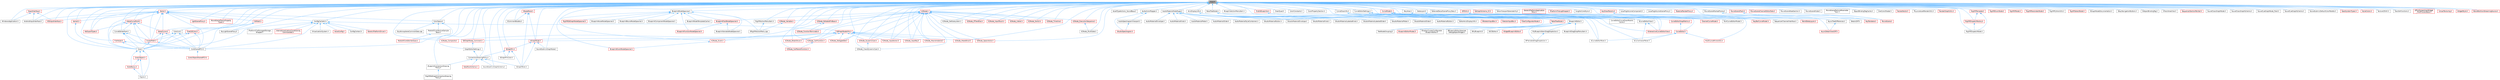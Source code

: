 digraph "Color.h"
{
 // INTERACTIVE_SVG=YES
 // LATEX_PDF_SIZE
  bgcolor="transparent";
  edge [fontname=Helvetica,fontsize=10,labelfontname=Helvetica,labelfontsize=10];
  node [fontname=Helvetica,fontsize=10,shape=box,height=0.2,width=0.4];
  Node1 [id="Node000001",label="Color.h",height=0.2,width=0.4,color="gray40", fillcolor="grey60", style="filled", fontcolor="black",tooltip=" "];
  Node1 -> Node2 [id="edge1_Node000001_Node000002",dir="back",color="steelblue1",style="solid",tooltip=" "];
  Node2 [id="Node000002",label="AndroidInputInterface.h",height=0.2,width=0.4,color="grey40", fillcolor="white", style="filled",URL="$da/d8e/AndroidInputInterface_8h.html",tooltip=" "];
  Node1 -> Node3 [id="edge2_Node000001_Node000003",dir="back",color="steelblue1",style="solid",tooltip=" "];
  Node3 [id="Node000003",label="AssetTypeActions_SoundBase.h",height=0.2,width=0.4,color="grey40", fillcolor="white", style="filled",URL="$db/d4e/AssetTypeActions__SoundBase_8h.html",tooltip=" "];
  Node1 -> Node4 [id="edge3_Node000001_Node000004",dir="back",color="steelblue1",style="solid",tooltip=" "];
  Node4 [id="Node000004",label="AudioColorMapper.h",height=0.2,width=0.4,color="grey40", fillcolor="white", style="filled",URL="$df/d1d/AudioColorMapper_8h.html",tooltip=" "];
  Node4 -> Node5 [id="edge4_Node000004_Node000005",dir="back",color="steelblue1",style="solid",tooltip=" "];
  Node5 [id="Node000005",label="AudioSpectrogramViewport.h",height=0.2,width=0.4,color="grey40", fillcolor="white", style="filled",URL="$d9/d19/AudioSpectrogramViewport_8h.html",tooltip=" "];
  Node5 -> Node6 [id="edge5_Node000005_Node000006",dir="back",color="steelblue1",style="solid",tooltip=" "];
  Node6 [id="Node000006",label="SAudioSpectrogram.h",height=0.2,width=0.4,color="red", fillcolor="#FFF0F0", style="filled",URL="$dc/de0/SAudioSpectrogram_8h.html",tooltip=" "];
  Node4 -> Node6 [id="edge6_Node000004_Node000006",dir="back",color="steelblue1",style="solid",tooltip=" "];
  Node1 -> Node8 [id="edge7_Node000001_Node000008",dir="back",color="steelblue1",style="solid",tooltip=" "];
  Node8 [id="Node000008",label="AudioMaterialSlateTypes.h",height=0.2,width=0.4,color="grey40", fillcolor="white", style="filled",URL="$d3/d2d/AudioMaterialSlateTypes_8h.html",tooltip=" "];
  Node8 -> Node9 [id="edge8_Node000008_Node000009",dir="back",color="steelblue1",style="solid",tooltip=" "];
  Node9 [id="Node000009",label="AudioMaterialButton.h",height=0.2,width=0.4,color="grey40", fillcolor="white", style="filled",URL="$de/dca/AudioMaterialButton_8h.html",tooltip=" "];
  Node8 -> Node10 [id="edge9_Node000008_Node000010",dir="back",color="steelblue1",style="solid",tooltip=" "];
  Node10 [id="Node000010",label="AudioMaterialEnvelope.h",height=0.2,width=0.4,color="grey40", fillcolor="white", style="filled",URL="$d8/d42/AudioMaterialEnvelope_8h.html",tooltip=" "];
  Node8 -> Node11 [id="edge10_Node000008_Node000011",dir="back",color="steelblue1",style="solid",tooltip=" "];
  Node11 [id="Node000011",label="AudioMaterialKnob.h",height=0.2,width=0.4,color="grey40", fillcolor="white", style="filled",URL="$d1/d59/AudioMaterialKnob_8h.html",tooltip=" "];
  Node8 -> Node12 [id="edge11_Node000008_Node000012",dir="back",color="steelblue1",style="solid",tooltip=" "];
  Node12 [id="Node000012",label="AudioMaterialMeter.h",height=0.2,width=0.4,color="grey40", fillcolor="white", style="filled",URL="$d7/dc3/AudioMaterialMeter_8h.html",tooltip=" "];
  Node8 -> Node13 [id="edge12_Node000008_Node000013",dir="back",color="steelblue1",style="solid",tooltip=" "];
  Node13 [id="Node000013",label="AudioMaterialSlider.h",height=0.2,width=0.4,color="grey40", fillcolor="white", style="filled",URL="$de/db4/AudioMaterialSlider_8h.html",tooltip=" "];
  Node8 -> Node14 [id="edge13_Node000008_Node000014",dir="back",color="steelblue1",style="solid",tooltip=" "];
  Node14 [id="Node000014",label="AudioMaterialStyleContainers.h",height=0.2,width=0.4,color="grey40", fillcolor="white", style="filled",URL="$d2/d4e/AudioMaterialStyleContainers_8h.html",tooltip=" "];
  Node8 -> Node15 [id="edge14_Node000008_Node000015",dir="back",color="steelblue1",style="solid",tooltip=" "];
  Node15 [id="Node000015",label="SAudioMaterialButton.h",height=0.2,width=0.4,color="grey40", fillcolor="white", style="filled",URL="$d5/df6/SAudioMaterialButton_8h.html",tooltip=" "];
  Node8 -> Node16 [id="edge15_Node000008_Node000016",dir="back",color="steelblue1",style="solid",tooltip=" "];
  Node16 [id="Node000016",label="SAudioMaterialEnvelope.h",height=0.2,width=0.4,color="grey40", fillcolor="white", style="filled",URL="$d5/d2b/SAudioMaterialEnvelope_8h.html",tooltip=" "];
  Node8 -> Node17 [id="edge16_Node000008_Node000017",dir="back",color="steelblue1",style="solid",tooltip=" "];
  Node17 [id="Node000017",label="SAudioMaterialKnob.h",height=0.2,width=0.4,color="grey40", fillcolor="white", style="filled",URL="$d5/d68/SAudioMaterialKnob_8h.html",tooltip=" "];
  Node8 -> Node18 [id="edge17_Node000008_Node000018",dir="back",color="steelblue1",style="solid",tooltip=" "];
  Node18 [id="Node000018",label="SAudioMaterialLabeledKnob.h",height=0.2,width=0.4,color="grey40", fillcolor="white", style="filled",URL="$de/d2d/SAudioMaterialLabeledKnob_8h.html",tooltip=" "];
  Node8 -> Node19 [id="edge18_Node000008_Node000019",dir="back",color="steelblue1",style="solid",tooltip=" "];
  Node19 [id="Node000019",label="SAudioMaterialLabeledSlider.h",height=0.2,width=0.4,color="grey40", fillcolor="white", style="filled",URL="$d7/df2/SAudioMaterialLabeledSlider_8h.html",tooltip=" "];
  Node8 -> Node20 [id="edge19_Node000008_Node000020",dir="back",color="steelblue1",style="solid",tooltip=" "];
  Node20 [id="Node000020",label="SAudioMaterialMeter.h",height=0.2,width=0.4,color="grey40", fillcolor="white", style="filled",URL="$d9/da6/SAudioMaterialMeter_8h.html",tooltip=" "];
  Node8 -> Node21 [id="edge20_Node000008_Node000021",dir="back",color="steelblue1",style="solid",tooltip=" "];
  Node21 [id="Node000021",label="SAudioMaterialSlider.h",height=0.2,width=0.4,color="grey40", fillcolor="white", style="filled",URL="$d1/d37/SAudioMaterialSlider_8h.html",tooltip=" "];
  Node1 -> Node22 [id="edge21_Node000001_Node000022",dir="back",color="steelblue1",style="solid",tooltip=" "];
  Node22 [id="Node000022",label="AxisDisplayInfo.h",height=0.2,width=0.4,color="grey40", fillcolor="white", style="filled",URL="$d4/d98/AxisDisplayInfo_8h.html",tooltip=" "];
  Node22 -> Node23 [id="edge22_Node000022_Node000023",dir="back",color="steelblue1",style="solid",tooltip=" "];
  Node23 [id="Node000023",label="EditorAxisDisplayInfo.h",height=0.2,width=0.4,color="grey40", fillcolor="white", style="filled",URL="$de/d16/EditorAxisDisplayInfo_8h.html",tooltip=" "];
  Node22 -> Node24 [id="edge23_Node000022_Node000024",dir="back",color="steelblue1",style="solid",tooltip=" "];
  Node24 [id="Node000024",label="SRotatorInputBox.h",height=0.2,width=0.4,color="red", fillcolor="#FFF0F0", style="filled",URL="$de/dd2/SRotatorInputBox_8h.html",tooltip=" "];
  Node22 -> Node28 [id="edge24_Node000022_Node000028",dir="back",color="steelblue1",style="solid",tooltip=" "];
  Node28 [id="Node000028",label="SVectorInputBox.h",height=0.2,width=0.4,color="red", fillcolor="#FFF0F0", style="filled",URL="$df/d44/SVectorInputBox_8h.html",tooltip=" "];
  Node1 -> Node29 [id="edge25_Node000001_Node000029",dir="back",color="steelblue1",style="solid",tooltip=" "];
  Node29 [id="Node000029",label="BaseTreeNode.h",height=0.2,width=0.4,color="grey40", fillcolor="white", style="filled",URL="$da/dbe/BaseTreeNode_8h.html",tooltip=" "];
  Node29 -> Node30 [id="edge26_Node000029_Node000030",dir="back",color="steelblue1",style="solid",tooltip=" "];
  Node30 [id="Node000030",label="FilterConfiguratorNode.h",height=0.2,width=0.4,color="red", fillcolor="#FFF0F0", style="filled",URL="$d0/d36/FilterConfiguratorNode_8h.html",tooltip=" "];
  Node29 -> Node35 [id="edge27_Node000029_Node000035",dir="back",color="steelblue1",style="solid",tooltip=" "];
  Node35 [id="Node000035",label="TableTreeNode.h",height=0.2,width=0.4,color="red", fillcolor="#FFF0F0", style="filled",URL="$d1/d71/TableTreeNode_8h.html",tooltip=" "];
  Node35 -> Node41 [id="edge28_Node000035_Node000041",dir="back",color="steelblue1",style="solid",tooltip=" "];
  Node41 [id="Node000041",label="TreeNodeGrouping.h",height=0.2,width=0.4,color="grey40", fillcolor="white", style="filled",URL="$db/d25/TreeNodeGrouping_8h.html",tooltip=" "];
  Node29 -> Node41 [id="edge29_Node000029_Node000041",dir="back",color="steelblue1",style="solid",tooltip=" "];
  Node1 -> Node42 [id="edge30_Node000001_Node000042",dir="back",color="steelblue1",style="solid",tooltip=" "];
  Node42 [id="Node000042",label="BlueprintActionMenuItem.h",height=0.2,width=0.4,color="grey40", fillcolor="white", style="filled",URL="$d8/dca/BlueprintActionMenuItem_8h.html",tooltip=" "];
  Node1 -> Node43 [id="edge31_Node000001_Node000043",dir="back",color="steelblue1",style="solid",tooltip=" "];
  Node43 [id="Node000043",label="BlueprintConnectionDrawing\lPolicy.h",height=0.2,width=0.4,color="grey40", fillcolor="white", style="filled",URL="$d2/dfc/BlueprintConnectionDrawingPolicy_8h.html",tooltip=" "];
  Node43 -> Node44 [id="edge32_Node000043_Node000044",dir="back",color="steelblue1",style="solid",tooltip=" "];
  Node44 [id="Node000044",label="RigVMEdGraphConnectionDrawing\lPolicy.h",height=0.2,width=0.4,color="grey40", fillcolor="white", style="filled",URL="$d7/df8/RigVMEdGraphConnectionDrawingPolicy_8h.html",tooltip=" "];
  Node1 -> Node45 [id="edge33_Node000001_Node000045",dir="back",color="steelblue1",style="solid",tooltip=" "];
  Node45 [id="Node000045",label="BlueprintEditor.h",height=0.2,width=0.4,color="grey40", fillcolor="white", style="filled",URL="$df/d7d/BlueprintEditor_8h.html",tooltip=" "];
  Node45 -> Node46 [id="edge34_Node000045_Node000046",dir="back",color="steelblue1",style="solid",tooltip=" "];
  Node46 [id="Node000046",label="BPVariableDragDropAction.h",height=0.2,width=0.4,color="grey40", fillcolor="white", style="filled",URL="$dd/d23/BPVariableDragDropAction_8h.html",tooltip=" "];
  Node45 -> Node47 [id="edge35_Node000045_Node000047",dir="back",color="steelblue1",style="solid",tooltip=" "];
  Node47 [id="Node000047",label="BlueprintDragDropMenuItem.h",height=0.2,width=0.4,color="grey40", fillcolor="white", style="filled",URL="$dc/deb/BlueprintDragDropMenuItem_8h.html",tooltip=" "];
  Node45 -> Node48 [id="edge36_Node000045_Node000048",dir="back",color="steelblue1",style="solid",tooltip=" "];
  Node48 [id="Node000048",label="BlueprintEditorModes.h",height=0.2,width=0.4,color="red", fillcolor="#FFF0F0", style="filled",URL="$d9/d70/BlueprintEditorModes_8h.html",tooltip=" "];
  Node45 -> Node50 [id="edge37_Node000045_Node000050",dir="back",color="steelblue1",style="solid",tooltip=" "];
  Node50 [id="Node000050",label="IDisplayClusterConfigurator\lBlueprintEditor.h",height=0.2,width=0.4,color="grey40", fillcolor="white", style="filled",URL="$dd/d4b/IDisplayClusterConfiguratorBlueprintEditor_8h.html",tooltip=" "];
  Node45 -> Node51 [id="edge38_Node000045_Node000051",dir="back",color="steelblue1",style="solid",tooltip=" "];
  Node51 [id="Node000051",label="MyBlueprintItemDragDropAction.h",height=0.2,width=0.4,color="grey40", fillcolor="white", style="filled",URL="$da/d11/MyBlueprintItemDragDropAction_8h.html",tooltip=" "];
  Node51 -> Node46 [id="edge39_Node000051_Node000046",dir="back",color="steelblue1",style="solid",tooltip=" "];
  Node45 -> Node52 [id="edge40_Node000045_Node000052",dir="back",color="steelblue1",style="solid",tooltip=" "];
  Node52 [id="Node000052",label="SBlueprintEditorSelected\lDebugObjectWidget.h",height=0.2,width=0.4,color="grey40", fillcolor="white", style="filled",URL="$de/d6c/SBlueprintEditorSelectedDebugObjectWidget_8h.html",tooltip=" "];
  Node45 -> Node53 [id="edge41_Node000045_Node000053",dir="back",color="steelblue1",style="solid",tooltip=" "];
  Node53 [id="Node000053",label="SMyBlueprint.h",height=0.2,width=0.4,color="grey40", fillcolor="white", style="filled",URL="$d3/d34/SMyBlueprint_8h.html",tooltip=" "];
  Node45 -> Node54 [id="edge42_Node000045_Node000054",dir="back",color="steelblue1",style="solid",tooltip=" "];
  Node54 [id="Node000054",label="SSCSEditor.h",height=0.2,width=0.4,color="grey40", fillcolor="white", style="filled",URL="$d0/d2e/SSCSEditor_8h.html",tooltip=" "];
  Node45 -> Node55 [id="edge43_Node000045_Node000055",dir="back",color="steelblue1",style="solid",tooltip=" "];
  Node55 [id="Node000055",label="WidgetBlueprintEditor.h",height=0.2,width=0.4,color="red", fillcolor="#FFF0F0", style="filled",URL="$d6/d04/WidgetBlueprintEditor_8h.html",tooltip=" "];
  Node1 -> Node58 [id="edge44_Node000001_Node000058",dir="back",color="steelblue1",style="solid",tooltip=" "];
  Node58 [id="Node000058",label="BlueprintNodeSpawner.h",height=0.2,width=0.4,color="grey40", fillcolor="white", style="filled",URL="$d1/de9/BlueprintNodeSpawner_8h.html",tooltip=" "];
  Node58 -> Node59 [id="edge45_Node000058_Node000059",dir="back",color="steelblue1",style="solid",tooltip=" "];
  Node59 [id="Node000059",label="BlueprintAssetNodeSpawner.h",height=0.2,width=0.4,color="grey40", fillcolor="white", style="filled",URL="$d2/d56/BlueprintAssetNodeSpawner_8h.html",tooltip=" "];
  Node58 -> Node60 [id="edge46_Node000058_Node000060",dir="back",color="steelblue1",style="solid",tooltip=" "];
  Node60 [id="Node000060",label="BlueprintBoundNodeSpawner.h",height=0.2,width=0.4,color="grey40", fillcolor="white", style="filled",URL="$d4/da4/BlueprintBoundNodeSpawner_8h.html",tooltip=" "];
  Node58 -> Node61 [id="edge47_Node000058_Node000061",dir="back",color="steelblue1",style="solid",tooltip=" "];
  Node61 [id="Node000061",label="BlueprintComponentNodeSpawner.h",height=0.2,width=0.4,color="grey40", fillcolor="white", style="filled",URL="$d2/d98/BlueprintComponentNodeSpawner_8h.html",tooltip=" "];
  Node58 -> Node62 [id="edge48_Node000058_Node000062",dir="back",color="steelblue1",style="solid",tooltip=" "];
  Node62 [id="Node000062",label="BlueprintEventNodeSpawner.h",height=0.2,width=0.4,color="red", fillcolor="#FFF0F0", style="filled",URL="$d4/dd3/BlueprintEventNodeSpawner_8h.html",tooltip=" "];
  Node58 -> Node65 [id="edge49_Node000058_Node000065",dir="back",color="steelblue1",style="solid",tooltip=" "];
  Node65 [id="Node000065",label="BlueprintFieldNodeSpawner.h",height=0.2,width=0.4,color="red", fillcolor="#FFF0F0", style="filled",URL="$da/d70/BlueprintFieldNodeSpawner_8h.html",tooltip=" "];
  Node65 -> Node67 [id="edge50_Node000065_Node000067",dir="back",color="steelblue1",style="solid",tooltip=" "];
  Node67 [id="Node000067",label="BlueprintFunctionNodeSpawner.h",height=0.2,width=0.4,color="red", fillcolor="#FFF0F0", style="filled",URL="$d0/d59/BlueprintFunctionNodeSpawner_8h.html",tooltip=" "];
  Node65 -> Node69 [id="edge51_Node000065_Node000069",dir="back",color="steelblue1",style="solid",tooltip=" "];
  Node69 [id="Node000069",label="BlueprintVariableNodeSpawner.h",height=0.2,width=0.4,color="grey40", fillcolor="white", style="filled",URL="$db/dba/BlueprintVariableNodeSpawner_8h.html",tooltip=" "];
  Node58 -> Node67 [id="edge52_Node000058_Node000067",dir="back",color="steelblue1",style="solid",tooltip=" "];
  Node58 -> Node70 [id="edge53_Node000058_Node000070",dir="back",color="steelblue1",style="solid",tooltip=" "];
  Node70 [id="Node000070",label="BlueprintNodeTemplateCache.h",height=0.2,width=0.4,color="grey40", fillcolor="white", style="filled",URL="$d7/d87/BlueprintNodeTemplateCache_8h.html",tooltip=" "];
  Node58 -> Node69 [id="edge54_Node000058_Node000069",dir="back",color="steelblue1",style="solid",tooltip=" "];
  Node58 -> Node71 [id="edge55_Node000058_Node000071",dir="back",color="steelblue1",style="solid",tooltip=" "];
  Node71 [id="Node000071",label="RigVMEdGraphNodeSpawner.h",height=0.2,width=0.4,color="red", fillcolor="#FFF0F0", style="filled",URL="$d4/d8b/RigVMEdGraphNodeSpawner_8h.html",tooltip=" "];
  Node58 -> Node78 [id="edge56_Node000058_Node000078",dir="back",color="steelblue1",style="solid",tooltip=" "];
  Node78 [id="Node000078",label="SRigVMActionMenu.cpp",height=0.2,width=0.4,color="grey40", fillcolor="white", style="filled",URL="$dc/d4c/SRigVMActionMenu_8cpp.html",tooltip=" "];
  Node1 -> Node79 [id="edge57_Node000001_Node000079",dir="back",color="steelblue1",style="solid",tooltip=" "];
  Node79 [id="Node000079",label="ClearQuad.h",height=0.2,width=0.4,color="grey40", fillcolor="white", style="filled",URL="$dc/d90/ClearQuad_8h.html",tooltip=" "];
  Node1 -> Node80 [id="edge58_Node000001_Node000080",dir="back",color="steelblue1",style="solid",tooltip=" "];
  Node80 [id="Node000080",label="ColorConstants.h",height=0.2,width=0.4,color="grey40", fillcolor="white", style="filled",URL="$d7/d2d/ColorConstants_8h.html",tooltip=" "];
  Node1 -> Node81 [id="edge59_Node000001_Node000081",dir="back",color="steelblue1",style="solid",tooltip=" "];
  Node81 [id="Node000081",label="ColorList.h",height=0.2,width=0.4,color="grey40", fillcolor="white", style="filled",URL="$db/da1/ColorList_8h.html",tooltip=" "];
  Node81 -> Node82 [id="edge60_Node000081_Node000082",dir="back",color="steelblue1",style="solid",tooltip=" "];
  Node82 [id="Node000082",label="Core.h",height=0.2,width=0.4,color="grey40", fillcolor="white", style="filled",URL="$d6/dd7/Core_8h.html",tooltip=" "];
  Node82 -> Node83 [id="edge61_Node000082_Node000083",dir="back",color="steelblue1",style="solid",tooltip=" "];
  Node83 [id="Node000083",label="CoreUObject.h",height=0.2,width=0.4,color="red", fillcolor="#FFF0F0", style="filled",URL="$d0/ded/CoreUObject_8h.html",tooltip=" "];
  Node83 -> Node84 [id="edge62_Node000083_Node000084",dir="back",color="steelblue1",style="solid",tooltip=" "];
  Node84 [id="Node000084",label="Engine.h",height=0.2,width=0.4,color="grey40", fillcolor="white", style="filled",URL="$d1/d34/Public_2Engine_8h.html",tooltip=" "];
  Node83 -> Node86 [id="edge63_Node000083_Node000086",dir="back",color="steelblue1",style="solid",tooltip=" "];
  Node86 [id="Node000086",label="SlateBasics.h",height=0.2,width=0.4,color="red", fillcolor="#FFF0F0", style="filled",URL="$da/d2f/SlateBasics_8h.html",tooltip=" "];
  Node86 -> Node84 [id="edge64_Node000086_Node000084",dir="back",color="steelblue1",style="solid",tooltip=" "];
  Node82 -> Node84 [id="edge65_Node000082_Node000084",dir="back",color="steelblue1",style="solid",tooltip=" "];
  Node82 -> Node86 [id="edge66_Node000082_Node000086",dir="back",color="steelblue1",style="solid",tooltip=" "];
  Node81 -> Node89 [id="edge67_Node000081_Node000089",dir="back",color="steelblue1",style="solid",tooltip=" "];
  Node89 [id="Node000089",label="CoreSharedPCH.h",height=0.2,width=0.4,color="grey40", fillcolor="white", style="filled",URL="$d8/de5/CoreSharedPCH_8h.html",tooltip=" "];
  Node89 -> Node90 [id="edge68_Node000089_Node000090",dir="back",color="steelblue1",style="solid",tooltip=" "];
  Node90 [id="Node000090",label="CoreUObjectSharedPCH.h",height=0.2,width=0.4,color="red", fillcolor="#FFF0F0", style="filled",URL="$de/d2f/CoreUObjectSharedPCH_8h.html",tooltip=" "];
  Node81 -> Node94 [id="edge69_Node000081_Node000094",dir="back",color="steelblue1",style="solid",tooltip=" "];
  Node94 [id="Node000094",label="UnrealMath.h",height=0.2,width=0.4,color="red", fillcolor="#FFF0F0", style="filled",URL="$d8/db2/UnrealMath_8h.html",tooltip=" "];
  Node94 -> Node82 [id="edge70_Node000094_Node000082",dir="back",color="steelblue1",style="solid",tooltip=" "];
  Node94 -> Node89 [id="edge71_Node000094_Node000089",dir="back",color="steelblue1",style="solid",tooltip=" "];
  Node1 -> Node2018 [id="edge72_Node000001_Node002018",dir="back",color="steelblue1",style="solid",tooltip=" "];
  Node2018 [id="Node002018",label="ColorPropertySection.h",height=0.2,width=0.4,color="grey40", fillcolor="white", style="filled",URL="$d9/d2f/ColorPropertySection_8h.html",tooltip=" "];
  Node1 -> Node7378 [id="edge73_Node000001_Node007378",dir="back",color="steelblue1",style="solid",tooltip=" "];
  Node7378 [id="Node007378",label="ColorSpace.h",height=0.2,width=0.4,color="grey40", fillcolor="white", style="filled",URL="$de/d18/ColorSpace_8h.html",tooltip=" "];
  Node7378 -> Node6683 [id="edge74_Node007378_Node006683",dir="back",color="steelblue1",style="solid",tooltip=" "];
  Node6683 [id="Node006683",label="MediaIOCoreDeinterlacer.h",height=0.2,width=0.4,color="red", fillcolor="#FFF0F0", style="filled",URL="$d4/dc4/MediaIOCoreDeinterlacer_8h.html",tooltip=" "];
  Node7378 -> Node6685 [id="edge75_Node007378_Node006685",dir="back",color="steelblue1",style="solid",tooltip=" "];
  Node6685 [id="Node006685",label="MediaIOCoreTextureSample\lBase.h",height=0.2,width=0.4,color="grey40", fillcolor="white", style="filled",URL="$dc/d4b/MediaIOCoreTextureSampleBase_8h.html",tooltip=" "];
  Node6685 -> Node6683 [id="edge76_Node006685_Node006683",dir="back",color="steelblue1",style="solid",tooltip=" "];
  Node7378 -> Node4913 [id="edge77_Node007378_Node004913",dir="back",color="steelblue1",style="solid",tooltip=" "];
  Node4913 [id="Node004913",label="SkyAtmosphereCommonData.cpp",height=0.2,width=0.4,color="grey40", fillcolor="white", style="filled",URL="$d3/d5b/SkyAtmosphereCommonData_8cpp.html",tooltip=" "];
  Node1 -> Node7379 [id="edge78_Node000001_Node007379",dir="back",color="steelblue1",style="solid",tooltip=" "];
  Node7379 [id="Node007379",label="ConfigCacheIni.h",height=0.2,width=0.4,color="grey40", fillcolor="white", style="filled",URL="$dd/d3f/ConfigCacheIni_8h.html",tooltip=" "];
  Node7379 -> Node7380 [id="edge79_Node007379_Node007380",dir="back",color="steelblue1",style="solid",tooltip=" "];
  Node7380 [id="Node007380",label="ConfigContext.h",height=0.2,width=0.4,color="grey40", fillcolor="white", style="filled",URL="$d7/d2e/ConfigContext_8h.html",tooltip=" "];
  Node7379 -> Node82 [id="edge80_Node007379_Node000082",dir="back",color="steelblue1",style="solid",tooltip=" "];
  Node7379 -> Node89 [id="edge81_Node007379_Node000089",dir="back",color="steelblue1",style="solid",tooltip=" "];
  Node7379 -> Node3827 [id="edge82_Node007379_Node003827",dir="back",color="steelblue1",style="solid",tooltip=" "];
  Node3827 [id="Node003827",label="EdGraphNodeUtils.h",height=0.2,width=0.4,color="red", fillcolor="#FFF0F0", style="filled",URL="$de/dc2/EdGraphNodeUtils_8h.html",tooltip=" "];
  Node3827 -> Node3828 [id="edge83_Node003827_Node003828",dir="back",color="steelblue1",style="solid",tooltip=" "];
  Node3828 [id="Node003828",label="EdGraphNode_Comment.h",height=0.2,width=0.4,color="red", fillcolor="#FFF0F0", style="filled",URL="$dd/d88/EdGraphNode__Comment_8h.html",tooltip=" "];
  Node3828 -> Node3829 [id="edge84_Node003828_Node003829",dir="back",color="steelblue1",style="solid",tooltip=" "];
  Node3829 [id="Node003829",label="GraphEditorSettings.h",height=0.2,width=0.4,color="grey40", fillcolor="white", style="filled",URL="$d2/d21/GraphEditorSettings_8h.html",tooltip=" "];
  Node3829 -> Node1364 [id="edge85_Node003829_Node001364",dir="back",color="steelblue1",style="solid",tooltip=" "];
  Node1364 [id="Node001364",label="ConnectionDrawingPolicy.h",height=0.2,width=0.4,color="grey40", fillcolor="white", style="filled",URL="$d5/dc8/ConnectionDrawingPolicy_8h.html",tooltip=" "];
  Node1364 -> Node43 [id="edge86_Node001364_Node000043",dir="back",color="steelblue1",style="solid",tooltip=" "];
  Node1364 -> Node1365 [id="edge87_Node001364_Node001365",dir="back",color="steelblue1",style="solid",tooltip=" "];
  Node1365 [id="Node001365",label="DataflowSchema.h",height=0.2,width=0.4,color="red", fillcolor="#FFF0F0", style="filled",URL="$da/dd4/DataflowSchema_8h.html",tooltip=" "];
  Node1364 -> Node1362 [id="edge88_Node001364_Node001362",dir="back",color="steelblue1",style="solid",tooltip=" "];
  Node1362 [id="Node001362",label="SGraphPanel.h",height=0.2,width=0.4,color="grey40", fillcolor="white", style="filled",URL="$d2/dcf/SGraphPanel_8h.html",tooltip=" "];
  Node1364 -> Node1366 [id="edge89_Node001364_Node001366",dir="back",color="steelblue1",style="solid",tooltip=" "];
  Node1366 [id="Node001366",label="SoundSubmixGraphSchema.h",height=0.2,width=0.4,color="grey40", fillcolor="white", style="filled",URL="$dc/ddf/SoundSubmixGraphSchema_8h.html",tooltip=" "];
  Node3827 -> Node2418 [id="edge90_Node003827_Node002418",dir="back",color="steelblue1",style="solid",tooltip=" "];
  Node2418 [id="Node002418",label="K2Node_BreakStruct.h",height=0.2,width=0.4,color="red", fillcolor="#FFF0F0", style="filled",URL="$df/d93/K2Node__BreakStruct_8h.html",tooltip=" "];
  Node3827 -> Node2419 [id="edge91_Node003827_Node002419",dir="back",color="steelblue1",style="solid",tooltip=" "];
  Node2419 [id="Node002419",label="K2Node_CallFunction.h",height=0.2,width=0.4,color="red", fillcolor="#FFF0F0", style="filled",URL="$d5/d5f/K2Node__CallFunction_8h.html",tooltip=" "];
  Node2419 -> Node2427 [id="edge92_Node002419_Node002427",dir="back",color="steelblue1",style="solid",tooltip=" "];
  Node2427 [id="Node002427",label="K2Node_CallParentFunction.h",height=0.2,width=0.4,color="red", fillcolor="#FFF0F0", style="filled",URL="$df/d77/K2Node__CallParentFunction_8h.html",tooltip=" "];
  Node3827 -> Node2467 [id="edge93_Node003827_Node002467",dir="back",color="steelblue1",style="solid",tooltip=" "];
  Node2467 [id="Node002467",label="K2Node_Composite.h",height=0.2,width=0.4,color="red", fillcolor="#FFF0F0", style="filled",URL="$d9/d9a/K2Node__Composite_8h.html",tooltip=" "];
  Node3827 -> Node2446 [id="edge94_Node003827_Node002446",dir="back",color="steelblue1",style="solid",tooltip=" "];
  Node2446 [id="Node002446",label="K2Node_DelegateSet.h",height=0.2,width=0.4,color="red", fillcolor="#FFF0F0", style="filled",URL="$d0/d7b/K2Node__DelegateSet_8h.html",tooltip=" "];
  Node3827 -> Node2448 [id="edge95_Node003827_Node002448",dir="back",color="steelblue1",style="solid",tooltip=" "];
  Node2448 [id="Node002448",label="K2Node_DynamicCast.h",height=0.2,width=0.4,color="red", fillcolor="#FFF0F0", style="filled",URL="$dc/d1c/K2Node__DynamicCast_8h.html",tooltip=" "];
  Node2448 -> Node2437 [id="edge96_Node002448_Node002437",dir="back",color="steelblue1",style="solid",tooltip=" "];
  Node2437 [id="Node002437",label="K2Node_ClassDynamicCast.h",height=0.2,width=0.4,color="grey40", fillcolor="white", style="filled",URL="$d1/d23/K2Node__ClassDynamicCast_8h.html",tooltip=" "];
  Node3827 -> Node2452 [id="edge97_Node003827_Node002452",dir="back",color="steelblue1",style="solid",tooltip=" "];
  Node2452 [id="Node002452",label="K2Node_Event.h",height=0.2,width=0.4,color="red", fillcolor="#FFF0F0", style="filled",URL="$dd/d9e/K2Node__Event_8h.html",tooltip=" "];
  Node2452 -> Node62 [id="edge98_Node002452_Node000062",dir="back",color="steelblue1",style="solid",tooltip=" "];
  Node3827 -> Node2487 [id="edge99_Node003827_Node002487",dir="back",color="steelblue1",style="solid",tooltip=" "];
  Node2487 [id="Node002487",label="K2Node_InputAction.h",height=0.2,width=0.4,color="red", fillcolor="#FFF0F0", style="filled",URL="$d7/d16/K2Node__InputAction_8h.html",tooltip=" "];
  Node3827 -> Node2488 [id="edge100_Node003827_Node002488",dir="back",color="steelblue1",style="solid",tooltip=" "];
  Node2488 [id="Node002488",label="K2Node_InputKey.h",height=0.2,width=0.4,color="red", fillcolor="#FFF0F0", style="filled",URL="$d2/dd5/K2Node__InputKey_8h.html",tooltip=" "];
  Node3827 -> Node2469 [id="edge101_Node003827_Node002469",dir="back",color="steelblue1",style="solid",tooltip=" "];
  Node2469 [id="Node002469",label="K2Node_MacroInstance.h",height=0.2,width=0.4,color="red", fillcolor="#FFF0F0", style="filled",URL="$d1/d45/K2Node__MacroInstance_8h.html",tooltip=" "];
  Node3827 -> Node2497 [id="edge102_Node003827_Node002497",dir="back",color="steelblue1",style="solid",tooltip=" "];
  Node2497 [id="Node002497",label="K2Node_MakeStruct.h",height=0.2,width=0.4,color="red", fillcolor="#FFF0F0", style="filled",URL="$de/de5/K2Node__MakeStruct_8h.html",tooltip=" "];
  Node3827 -> Node2506 [id="edge103_Node003827_Node002506",dir="back",color="steelblue1",style="solid",tooltip=" "];
  Node2506 [id="Node002506",label="K2Node_SpawnActor.h",height=0.2,width=0.4,color="red", fillcolor="#FFF0F0", style="filled",URL="$df/dd1/K2Node__SpawnActor_8h.html",tooltip=" "];
  Node3827 -> Node1345 [id="edge104_Node003827_Node001345",dir="back",color="steelblue1",style="solid",tooltip=" "];
  Node1345 [id="Node001345",label="SGraphNode.h",height=0.2,width=0.4,color="red", fillcolor="#FFF0F0", style="filled",URL="$d2/d30/SGraphNode_8h.html",tooltip=" "];
  Node1345 -> Node1362 [id="edge105_Node001345_Node001362",dir="back",color="steelblue1",style="solid",tooltip=" "];
  Node1345 -> Node1363 [id="edge106_Node001345_Node001363",dir="back",color="steelblue1",style="solid",tooltip=" "];
  Node1363 [id="Node001363",label="SGraphPin.h",height=0.2,width=0.4,color="red", fillcolor="#FFF0F0", style="filled",URL="$d1/dd1/SGraphPin_8h.html",tooltip=" "];
  Node1363 -> Node1364 [id="edge107_Node001363_Node001364",dir="back",color="steelblue1",style="solid",tooltip=" "];
  Node1363 -> Node1362 [id="edge108_Node001363_Node001362",dir="back",color="steelblue1",style="solid",tooltip=" "];
  Node1363 -> Node1370 [id="edge109_Node001363_Node001370",dir="back",color="steelblue1",style="solid",tooltip=" "];
  Node1370 [id="Node001370",label="SGraphPinColor.h",height=0.2,width=0.4,color="grey40", fillcolor="white", style="filled",URL="$dd/d8d/SGraphPinColor_8h.html",tooltip=" "];
  Node1345 -> Node569 [id="edge110_Node001345_Node000569",dir="back",color="steelblue1",style="solid",tooltip=" "];
  Node569 [id="Node000569",label="SoundSubmixGraphNode.h",height=0.2,width=0.4,color="grey40", fillcolor="white", style="filled",URL="$d5/d09/SoundSubmixGraphNode_8h.html",tooltip=" "];
  Node7379 -> Node7381 [id="edge111_Node007379_Node007381",dir="back",color="steelblue1",style="solid",tooltip=" "];
  Node7381 [id="Node007381",label="GenericPlatformDriver.h",height=0.2,width=0.4,color="red", fillcolor="#FFF0F0", style="filled",URL="$d6/d35/GenericPlatformDriver_8h.html",tooltip=" "];
  Node7379 -> Node6405 [id="edge112_Node007379_Node006405",dir="back",color="steelblue1",style="solid",tooltip=" "];
  Node6405 [id="Node006405",label="IPlatformFileManagedStorage\lWrapper.h",height=0.2,width=0.4,color="grey40", fillcolor="white", style="filled",URL="$db/d2e/IPlatformFileManagedStorageWrapper_8h.html",tooltip=" "];
  Node7379 -> Node3586 [id="edge113_Node007379_Node003586",dir="back",color="steelblue1",style="solid",tooltip=" "];
  Node3586 [id="Node003586",label="InternationalizationConditioning\lCommandlet.h",height=0.2,width=0.4,color="red", fillcolor="#FFF0F0", style="filled",URL="$de/d28/InternationalizationConditioningCommandlet_8h.html",tooltip=" "];
  Node7379 -> Node7382 [id="edge114_Node007379_Node007382",dir="back",color="steelblue1",style="solid",tooltip=" "];
  Node7382 [id="Node007382",label="VirtualizationSystem.h",height=0.2,width=0.4,color="grey40", fillcolor="white", style="filled",URL="$d1/dc4/VirtualizationSystem_8h.html",tooltip=" "];
  Node7379 -> Node2116 [id="edge115_Node007379_Node002116",dir="back",color="steelblue1",style="solid",tooltip=" "];
  Node2116 [id="Node002116",label="VoiceConfig.h",height=0.2,width=0.4,color="red", fillcolor="#FFF0F0", style="filled",URL="$d4/dbb/VoiceConfig_8h.html",tooltip=" "];
  Node1 -> Node1364 [id="edge116_Node000001_Node001364",dir="back",color="steelblue1",style="solid",tooltip=" "];
  Node1 -> Node82 [id="edge117_Node000001_Node000082",dir="back",color="steelblue1",style="solid",tooltip=" "];
  Node1 -> Node89 [id="edge118_Node000001_Node000089",dir="back",color="steelblue1",style="solid",tooltip=" "];
  Node1 -> Node5849 [id="edge119_Node000001_Node005849",dir="back",color="steelblue1",style="solid",tooltip=" "];
  Node5849 [id="Node005849",label="CurveDrawInfo.h",height=0.2,width=0.4,color="grey40", fillcolor="white", style="filled",URL="$df/d5d/CurveDrawInfo_8h.html",tooltip=" "];
  Node5849 -> Node3879 [id="edge120_Node005849_Node003879",dir="back",color="steelblue1",style="solid",tooltip=" "];
  Node3879 [id="Node003879",label="CurveEditorCurveDrawParams\lCache.h",height=0.2,width=0.4,color="grey40", fillcolor="white", style="filled",URL="$df/d12/CurveEditorCurveDrawParamsCache_8h.html",tooltip=" "];
  Node5849 -> Node1760 [id="edge121_Node005849_Node001760",dir="back",color="steelblue1",style="solid",tooltip=" "];
  Node1760 [id="Node001760",label="SCurveEditorPanel.h",height=0.2,width=0.4,color="grey40", fillcolor="white", style="filled",URL="$db/d60/SCurveEditorPanel_8h.html",tooltip=" "];
  Node5849 -> Node1929 [id="edge122_Node005849_Node001929",dir="back",color="steelblue1",style="solid",tooltip=" "];
  Node1929 [id="Node001929",label="SCurveEditorView.h",height=0.2,width=0.4,color="grey40", fillcolor="white", style="filled",URL="$dd/d32/SCurveEditorView_8h.html",tooltip=" "];
  Node1929 -> Node1767 [id="edge123_Node001929_Node001767",dir="back",color="steelblue1",style="solid",tooltip=" "];
  Node1767 [id="Node001767",label="SCurveViewerPanel.h",height=0.2,width=0.4,color="grey40", fillcolor="white", style="filled",URL="$de/d3b/SCurveViewerPanel_8h.html",tooltip=" "];
  Node1929 -> Node1276 [id="edge124_Node001929_Node001276",dir="back",color="steelblue1",style="solid",tooltip=" "];
  Node1276 [id="Node001276",label="SInteractiveCurveEditorView.h",height=0.2,width=0.4,color="red", fillcolor="#FFF0F0", style="filled",URL="$d2/dd9/SInteractiveCurveEditorView_8h.html",tooltip=" "];
  Node5849 -> Node1767 [id="edge125_Node005849_Node001767",dir="back",color="steelblue1",style="solid",tooltip=" "];
  Node5849 -> Node1276 [id="edge126_Node005849_Node001276",dir="back",color="steelblue1",style="solid",tooltip=" "];
  Node1 -> Node7383 [id="edge127_Node000001_Node007383",dir="back",color="steelblue1",style="solid",tooltip=" "];
  Node7383 [id="Node007383",label="CurveEdInterface.h",height=0.2,width=0.4,color="grey40", fillcolor="white", style="filled",URL="$d9/dc3/CurveEdInterface_8h.html",tooltip=" "];
  Node7383 -> Node82 [id="edge128_Node007383_Node000082",dir="back",color="steelblue1",style="solid",tooltip=" "];
  Node7383 -> Node89 [id="edge129_Node007383_Node000089",dir="back",color="steelblue1",style="solid",tooltip=" "];
  Node7383 -> Node94 [id="edge130_Node007383_Node000094",dir="back",color="steelblue1",style="solid",tooltip=" "];
  Node1 -> Node3878 [id="edge131_Node000001_Node003878",dir="back",color="steelblue1",style="solid",tooltip=" "];
  Node3878 [id="Node003878",label="CurveEditorSettings.h",height=0.2,width=0.4,color="grey40", fillcolor="white", style="filled",URL="$d2/d54/CurveEditorSettings_8h.html",tooltip=" "];
  Node3878 -> Node3879 [id="edge132_Node003878_Node003879",dir="back",color="steelblue1",style="solid",tooltip=" "];
  Node3878 -> Node3880 [id="edge133_Node003878_Node003880",dir="back",color="steelblue1",style="solid",tooltip=" "];
  Node3880 [id="Node003880",label="CurveEditorSnapMetrics.h",height=0.2,width=0.4,color="red", fillcolor="#FFF0F0", style="filled",URL="$dd/dc6/CurveEditorSnapMetrics_8h.html",tooltip=" "];
  Node3880 -> Node1751 [id="edge134_Node003880_Node001751",dir="back",color="steelblue1",style="solid",tooltip=" "];
  Node1751 [id="Node001751",label="CurveEditor.h",height=0.2,width=0.4,color="red", fillcolor="#FFF0F0", style="filled",URL="$d1/d27/CurveEditor_8h.html",tooltip=" "];
  Node1751 -> Node1763 [id="edge135_Node001751_Node001763",dir="back",color="steelblue1",style="solid",tooltip=" "];
  Node1763 [id="Node001763",label="MultiCurveMirrorUtils.h",height=0.2,width=0.4,color="red", fillcolor="#FFF0F0", style="filled",URL="$da/d1b/MultiCurveMirrorUtils_8h.html",tooltip=" "];
  Node1751 -> Node1760 [id="edge136_Node001751_Node001760",dir="back",color="steelblue1",style="solid",tooltip=" "];
  Node1751 -> Node1767 [id="edge137_Node001751_Node001767",dir="back",color="steelblue1",style="solid",tooltip=" "];
  Node3878 -> Node1929 [id="edge138_Node003878_Node001929",dir="back",color="steelblue1",style="solid",tooltip=" "];
  Node3878 -> Node1276 [id="edge139_Node003878_Node001276",dir="back",color="steelblue1",style="solid",tooltip=" "];
  Node1 -> Node5231 [id="edge140_Node000001_Node005231",dir="back",color="steelblue1",style="solid",tooltip=" "];
  Node5231 [id="Node005231",label="CurveModel.h",height=0.2,width=0.4,color="red", fillcolor="#FFF0F0", style="filled",URL="$de/d1c/CurveModel_8h.html",tooltip=" "];
  Node5231 -> Node4873 [id="edge141_Node005231_Node004873",dir="back",color="steelblue1",style="solid",tooltip=" "];
  Node4873 [id="Node004873",label="ChannelCurveModel.h",height=0.2,width=0.4,color="red", fillcolor="#FFF0F0", style="filled",URL="$de/dfa/ChannelCurveModel_8h.html",tooltip=" "];
  Node5231 -> Node1751 [id="edge142_Node005231_Node001751",dir="back",color="steelblue1",style="solid",tooltip=" "];
  Node5231 -> Node5233 [id="edge143_Node005231_Node005233",dir="back",color="steelblue1",style="solid",tooltip=" "];
  Node5233 [id="Node005233",label="KeyBarCurveModel.h",height=0.2,width=0.4,color="red", fillcolor="#FFF0F0", style="filled",URL="$d7/da1/KeyBarCurveModel_8h.html",tooltip=" "];
  Node5231 -> Node1763 [id="edge144_Node005231_Node001763",dir="back",color="steelblue1",style="solid",tooltip=" "];
  Node5231 -> Node5235 [id="edge145_Node005231_Node005235",dir="back",color="steelblue1",style="solid",tooltip=" "];
  Node5235 [id="Node005235",label="RichCurveEditorModel.h",height=0.2,width=0.4,color="grey40", fillcolor="white", style="filled",URL="$d9/d48/RichCurveEditorModel_8h.html",tooltip=" "];
  Node5231 -> Node2012 [id="edge146_Node005231_Node002012",dir="back",color="steelblue1",style="solid",tooltip=" "];
  Node2012 [id="Node002012",label="SequencerChannelInterface.h",height=0.2,width=0.4,color="grey40", fillcolor="white", style="filled",URL="$da/d51/SequencerChannelInterface_8h.html",tooltip=" "];
  Node1 -> Node573 [id="edge147_Node000001_Node000573",dir="back",color="steelblue1",style="solid",tooltip=" "];
  Node573 [id="Node000573",label="DataLayer.h",height=0.2,width=0.4,color="grey40", fillcolor="white", style="filled",URL="$df/d30/DataLayer_8h.html",tooltip=" "];
  Node573 -> Node574 [id="edge148_Node000573_Node000574",dir="back",color="steelblue1",style="solid",tooltip=" "];
  Node574 [id="Node000574",label="WorldDataLayers.h",height=0.2,width=0.4,color="red", fillcolor="#FFF0F0", style="filled",URL="$d1/d1d/WorldDataLayers_8h.html",tooltip=" "];
  Node1 -> Node7384 [id="edge149_Node000001_Node007384",dir="back",color="steelblue1",style="solid",tooltip=" "];
  Node7384 [id="Node007384",label="DeferredDecalSceneProxyDesc.h",height=0.2,width=0.4,color="grey40", fillcolor="white", style="filled",URL="$d1/db1/DeferredDecalSceneProxyDesc_8h.html",tooltip=" "];
  Node1 -> Node1520 [id="edge150_Node000001_Node001520",dir="back",color="steelblue1",style="solid",tooltip=" "];
  Node1520 [id="Node001520",label="DiffUtils.h",height=0.2,width=0.4,color="red", fillcolor="#FFF0F0", style="filled",URL="$d4/d91/DiffUtils_8h.html",tooltip=" "];
  Node1520 -> Node1521 [id="edge151_Node001520_Node001521",dir="back",color="steelblue1",style="solid",tooltip=" "];
  Node1521 [id="Node001521",label="AsyncDetailViewDiff.h",height=0.2,width=0.4,color="red", fillcolor="#FFF0F0", style="filled",URL="$dc/d54/AsyncDetailViewDiff_8h.html",tooltip=" "];
  Node1520 -> Node1524 [id="edge152_Node001520_Node001524",dir="back",color="steelblue1",style="solid",tooltip=" "];
  Node1524 [id="Node001524",label="AsyncTreeDifferences.h",height=0.2,width=0.4,color="grey40", fillcolor="white", style="filled",URL="$dd/d63/AsyncTreeDifferences_8h.html",tooltip=" "];
  Node1524 -> Node1521 [id="edge153_Node001524_Node001521",dir="back",color="steelblue1",style="solid",tooltip=" "];
  Node1520 -> Node1525 [id="edge154_Node001520_Node001525",dir="back",color="steelblue1",style="solid",tooltip=" "];
  Node1525 [id="Node001525",label="DetailsDiff.h",height=0.2,width=0.4,color="grey40", fillcolor="white", style="filled",URL="$de/dfc/DetailsDiff_8h.html",tooltip=" "];
  Node1 -> Node3828 [id="edge155_Node000001_Node003828",dir="back",color="steelblue1",style="solid",tooltip=" "];
  Node1 -> Node2875 [id="edge156_Node000001_Node002875",dir="back",color="steelblue1",style="solid",tooltip=" "];
  Node2875 [id="Node002875",label="EdGraphSchema_K2.h",height=0.2,width=0.4,color="red", fillcolor="#FFF0F0", style="filled",URL="$d0/dcf/EdGraphSchema__K2_8h.html",tooltip=" "];
  Node1 -> Node2905 [id="edge157_Node000001_Node002905",dir="back",color="steelblue1",style="solid",tooltip=" "];
  Node2905 [id="Node002905",label="EditorViewportSelectability.h",height=0.2,width=0.4,color="grey40", fillcolor="white", style="filled",URL="$d0/da6/EditorViewportSelectability_8h.html",tooltip=" "];
  Node1 -> Node7385 [id="edge158_Node000001_Node007385",dir="back",color="steelblue1",style="solid",tooltip=" "];
  Node7385 [id="Node007385",label="FileHelper.h",height=0.2,width=0.4,color="red", fillcolor="#FFF0F0", style="filled",URL="$d8/dfe/FileHelper_8h.html",tooltip=" "];
  Node7385 -> Node82 [id="edge159_Node007385_Node000082",dir="back",color="steelblue1",style="solid",tooltip=" "];
  Node7385 -> Node89 [id="edge160_Node007385_Node000089",dir="back",color="steelblue1",style="solid",tooltip=" "];
  Node1 -> Node1433 [id="edge161_Node000001_Node001433",dir="back",color="steelblue1",style="solid",tooltip=" "];
  Node1433 [id="Node001433",label="FindInBlueprints.h",height=0.2,width=0.4,color="red", fillcolor="#FFF0F0", style="filled",URL="$d0/d27/FindInBlueprints_8h.html",tooltip=" "];
  Node1433 -> Node45 [id="edge162_Node001433_Node000045",dir="back",color="steelblue1",style="solid",tooltip=" "];
  Node1 -> Node7386 [id="edge163_Node000001_Node007386",dir="back",color="steelblue1",style="solid",tooltip=" "];
  Node7386 [id="Node007386",label="Float16Color.h",height=0.2,width=0.4,color="red", fillcolor="#FFF0F0", style="filled",URL="$de/d3a/Float16Color_8h.html",tooltip=" "];
  Node7386 -> Node82 [id="edge164_Node007386_Node000082",dir="back",color="steelblue1",style="solid",tooltip=" "];
  Node7386 -> Node89 [id="edge165_Node007386_Node000089",dir="back",color="steelblue1",style="solid",tooltip=" "];
  Node7386 -> Node94 [id="edge166_Node007386_Node000094",dir="back",color="steelblue1",style="solid",tooltip=" "];
  Node1 -> Node7387 [id="edge167_Node000001_Node007387",dir="back",color="steelblue1",style="solid",tooltip=" "];
  Node7387 [id="Node007387",label="GenericPlatformApplication\lMisc.h",height=0.2,width=0.4,color="red", fillcolor="#FFF0F0", style="filled",URL="$d9/d09/GenericPlatformApplicationMisc_8h.html",tooltip=" "];
  Node1 -> Node3829 [id="edge168_Node000001_Node003829",dir="back",color="steelblue1",style="solid",tooltip=" "];
  Node1 -> Node7394 [id="edge169_Node000001_Node007394",dir="back",color="steelblue1",style="solid",tooltip=" "];
  Node7394 [id="Node007394",label="IInputInterface.h",height=0.2,width=0.4,color="red", fillcolor="#FFF0F0", style="filled",URL="$de/ddf/IInputInterface_8h.html",tooltip=" "];
  Node7394 -> Node2 [id="edge170_Node007394_Node000002",dir="back",color="steelblue1",style="solid",tooltip=" "];
  Node7394 -> Node6505 [id="edge171_Node007394_Node006505",dir="back",color="steelblue1",style="solid",tooltip=" "];
  Node6505 [id="Node006505",label="IOSInputInterface.h",height=0.2,width=0.4,color="red", fillcolor="#FFF0F0", style="filled",URL="$dd/dd3/IOSInputInterface_8h.html",tooltip=" "];
  Node7394 -> Node7397 [id="edge172_Node007394_Node007397",dir="back",color="steelblue1",style="solid",tooltip=" "];
  Node7397 [id="Node007397",label="WindowsApplication.h",height=0.2,width=0.4,color="grey40", fillcolor="white", style="filled",URL="$d8/d4c/WindowsApplication_8h.html",tooltip=" "];
  Node1 -> Node5542 [id="edge173_Node000001_Node005542",dir="back",color="steelblue1",style="solid",tooltip=" "];
  Node5542 [id="Node005542",label="IKeyArea.h",height=0.2,width=0.4,color="grey40", fillcolor="white", style="filled",URL="$dc/db5/IKeyArea_8h.html",tooltip=" "];
  Node5542 -> Node2012 [id="edge174_Node005542_Node002012",dir="back",color="steelblue1",style="solid",tooltip=" "];
  Node1 -> Node6505 [id="edge175_Node000001_Node006505",dir="back",color="steelblue1",style="solid",tooltip=" "];
  Node1 -> Node7398 [id="edge176_Node000001_Node007398",dir="back",color="steelblue1",style="solid",tooltip=" "];
  Node7398 [id="Node007398",label="IPlatformFileLogWrapper.h",height=0.2,width=0.4,color="red", fillcolor="#FFF0F0", style="filled",URL="$d4/d5f/IPlatformFileLogWrapper_8h.html",tooltip=" "];
  Node1 -> Node3677 [id="edge177_Node000001_Node003677",dir="back",color="steelblue1",style="solid",tooltip=" "];
  Node3677 [id="Node003677",label="InsightsCoreStyle.h",height=0.2,width=0.4,color="grey40", fillcolor="white", style="filled",URL="$d8/d0f/InsightsCoreStyle_8h.html",tooltip=" "];
  Node1 -> Node7400 [id="edge178_Node000001_Node007400",dir="back",color="steelblue1",style="solid",tooltip=" "];
  Node7400 [id="Node007400",label="InterpCurve.h",height=0.2,width=0.4,color="red", fillcolor="#FFF0F0", style="filled",URL="$d2/d1c/InterpCurve_8h.html",tooltip=" "];
  Node7400 -> Node82 [id="edge179_Node007400_Node000082",dir="back",color="steelblue1",style="solid",tooltip=" "];
  Node7400 -> Node89 [id="edge180_Node007400_Node000089",dir="back",color="steelblue1",style="solid",tooltip=" "];
  Node7400 -> Node94 [id="edge181_Node007400_Node000094",dir="back",color="steelblue1",style="solid",tooltip=" "];
  Node1 -> Node7401 [id="edge182_Node000001_Node007401",dir="back",color="steelblue1",style="solid",tooltip=" "];
  Node7401 [id="Node007401",label="InterpCurvePoint.h",height=0.2,width=0.4,color="red", fillcolor="#FFF0F0", style="filled",URL="$d7/db8/InterpCurvePoint_8h.html",tooltip=" "];
  Node7401 -> Node82 [id="edge183_Node007401_Node000082",dir="back",color="steelblue1",style="solid",tooltip=" "];
  Node7401 -> Node89 [id="edge184_Node007401_Node000089",dir="back",color="steelblue1",style="solid",tooltip=" "];
  Node7401 -> Node7383 [id="edge185_Node007401_Node007383",dir="back",color="steelblue1",style="solid",tooltip=" "];
  Node7401 -> Node7400 [id="edge186_Node007401_Node007400",dir="back",color="steelblue1",style="solid",tooltip=" "];
  Node7401 -> Node5114 [id="edge187_Node007401_Node005114",dir="back",color="steelblue1",style="solid",tooltip=" "];
  Node5114 [id="Node005114",label="NoExportTypes.h",height=0.2,width=0.4,color="red", fillcolor="#FFF0F0", style="filled",URL="$d3/d21/NoExportTypes_8h.html",tooltip=" "];
  Node7401 -> Node94 [id="edge188_Node007401_Node000094",dir="back",color="steelblue1",style="solid",tooltip=" "];
  Node1 -> Node2406 [id="edge189_Node000001_Node002406",dir="back",color="steelblue1",style="solid",tooltip=" "];
  Node2406 [id="Node002406",label="K2Node.h",height=0.2,width=0.4,color="red", fillcolor="#FFF0F0", style="filled",URL="$d5/d94/K2Node_8h.html",tooltip=" "];
  Node2406 -> Node65 [id="edge190_Node002406_Node000065",dir="back",color="steelblue1",style="solid",tooltip=" "];
  Node2406 -> Node2418 [id="edge191_Node002406_Node002418",dir="back",color="steelblue1",style="solid",tooltip=" "];
  Node2406 -> Node2419 [id="edge192_Node002406_Node002419",dir="back",color="steelblue1",style="solid",tooltip=" "];
  Node2406 -> Node2437 [id="edge193_Node002406_Node002437",dir="back",color="steelblue1",style="solid",tooltip=" "];
  Node2406 -> Node2446 [id="edge194_Node002406_Node002446",dir="back",color="steelblue1",style="solid",tooltip=" "];
  Node2406 -> Node2448 [id="edge195_Node002406_Node002448",dir="back",color="steelblue1",style="solid",tooltip=" "];
  Node2406 -> Node2450 [id="edge196_Node002406_Node002450",dir="back",color="steelblue1",style="solid",tooltip=" "];
  Node2450 [id="Node002450",label="K2Node_EditablePinBase.h",height=0.2,width=0.4,color="red", fillcolor="#FFF0F0", style="filled",URL="$dd/d63/K2Node__EditablePinBase_8h.html",tooltip=" "];
  Node2450 -> Node2452 [id="edge197_Node002450_Node002452",dir="back",color="steelblue1",style="solid",tooltip=" "];
  Node2450 -> Node2464 [id="edge198_Node002450_Node002464",dir="back",color="steelblue1",style="solid",tooltip=" "];
  Node2464 [id="Node002464",label="K2Node_FunctionTerminator.h",height=0.2,width=0.4,color="red", fillcolor="#FFF0F0", style="filled",URL="$df/d4a/K2Node__FunctionTerminator_8h.html",tooltip=" "];
  Node2406 -> Node2473 [id="edge199_Node002406_Node002473",dir="back",color="steelblue1",style="solid",tooltip=" "];
  Node2473 [id="Node002473",label="K2Node_ExecutionSequence.h",height=0.2,width=0.4,color="red", fillcolor="#FFF0F0", style="filled",URL="$da/d97/K2Node__ExecutionSequence_8h.html",tooltip=" "];
  Node2473 -> Node2474 [id="edge200_Node002473_Node002474",dir="back",color="steelblue1",style="solid",tooltip=" "];
  Node2474 [id="Node002474",label="K2Node_MultiGate.h",height=0.2,width=0.4,color="grey40", fillcolor="white", style="filled",URL="$d6/da1/K2Node__MultiGate_8h.html",tooltip=" "];
  Node2406 -> Node2485 [id="edge201_Node002406_Node002485",dir="back",color="steelblue1",style="solid",tooltip=" "];
  Node2485 [id="Node002485",label="K2Node_GetSubsystem.h",height=0.2,width=0.4,color="grey40", fillcolor="white", style="filled",URL="$d6/d44/K2Node__GetSubsystem_8h.html",tooltip=" "];
  Node2406 -> Node2486 [id="edge202_Node002406_Node002486",dir="back",color="steelblue1",style="solid",tooltip=" "];
  Node2486 [id="Node002486",label="K2Node_IfThenElse.h",height=0.2,width=0.4,color="red", fillcolor="#FFF0F0", style="filled",URL="$d7/d43/K2Node__IfThenElse_8h.html",tooltip=" "];
  Node2406 -> Node2487 [id="edge203_Node002406_Node002487",dir="back",color="steelblue1",style="solid",tooltip=" "];
  Node2406 -> Node2488 [id="edge204_Node002406_Node002488",dir="back",color="steelblue1",style="solid",tooltip=" "];
  Node2406 -> Node2489 [id="edge205_Node002406_Node002489",dir="back",color="steelblue1",style="solid",tooltip=" "];
  Node2489 [id="Node002489",label="K2Node_InputTouch.h",height=0.2,width=0.4,color="red", fillcolor="#FFF0F0", style="filled",URL="$d4/d0f/K2Node__InputTouch_8h.html",tooltip=" "];
  Node2406 -> Node2491 [id="edge206_Node002406_Node002491",dir="back",color="steelblue1",style="solid",tooltip=" "];
  Node2491 [id="Node002491",label="K2Node_Literal.h",height=0.2,width=0.4,color="red", fillcolor="#FFF0F0", style="filled",URL="$da/d6c/K2Node__Literal_8h.html",tooltip=" "];
  Node2406 -> Node2469 [id="edge207_Node002406_Node002469",dir="back",color="steelblue1",style="solid",tooltip=" "];
  Node2406 -> Node2497 [id="edge208_Node002406_Node002497",dir="back",color="steelblue1",style="solid",tooltip=" "];
  Node2406 -> Node2506 [id="edge209_Node002406_Node002506",dir="back",color="steelblue1",style="solid",tooltip=" "];
  Node2406 -> Node2510 [id="edge210_Node002406_Node002510",dir="back",color="steelblue1",style="solid",tooltip=" "];
  Node2510 [id="Node002510",label="K2Node_Switch.h",height=0.2,width=0.4,color="red", fillcolor="#FFF0F0", style="filled",URL="$dc/d1a/K2Node__Switch_8h.html",tooltip=" "];
  Node2406 -> Node2517 [id="edge211_Node002406_Node002517",dir="back",color="steelblue1",style="solid",tooltip=" "];
  Node2517 [id="Node002517",label="K2Node_Timeline.h",height=0.2,width=0.4,color="red", fillcolor="#FFF0F0", style="filled",URL="$dd/dd4/K2Node__Timeline_8h.html",tooltip=" "];
  Node2406 -> Node2520 [id="edge212_Node002406_Node002520",dir="back",color="steelblue1",style="solid",tooltip=" "];
  Node2520 [id="Node002520",label="K2Node_Variable.h",height=0.2,width=0.4,color="red", fillcolor="#FFF0F0", style="filled",URL="$d7/dbe/K2Node__Variable_8h.html",tooltip=" "];
  Node2520 -> Node78 [id="edge213_Node002520_Node000078",dir="back",color="steelblue1",style="solid",tooltip=" "];
  Node1 -> Node2418 [id="edge214_Node000001_Node002418",dir="back",color="steelblue1",style="solid",tooltip=" "];
  Node1 -> Node2419 [id="edge215_Node000001_Node002419",dir="back",color="steelblue1",style="solid",tooltip=" "];
  Node1 -> Node2427 [id="edge216_Node000001_Node002427",dir="back",color="steelblue1",style="solid",tooltip=" "];
  Node1 -> Node2437 [id="edge217_Node000001_Node002437",dir="back",color="steelblue1",style="solid",tooltip=" "];
  Node1 -> Node2467 [id="edge218_Node000001_Node002467",dir="back",color="steelblue1",style="solid",tooltip=" "];
  Node1 -> Node2446 [id="edge219_Node000001_Node002446",dir="back",color="steelblue1",style="solid",tooltip=" "];
  Node1 -> Node2448 [id="edge220_Node000001_Node002448",dir="back",color="steelblue1",style="solid",tooltip=" "];
  Node1 -> Node2450 [id="edge221_Node000001_Node002450",dir="back",color="steelblue1",style="solid",tooltip=" "];
  Node1 -> Node2452 [id="edge222_Node000001_Node002452",dir="back",color="steelblue1",style="solid",tooltip=" "];
  Node1 -> Node2473 [id="edge223_Node000001_Node002473",dir="back",color="steelblue1",style="solid",tooltip=" "];
  Node1 -> Node2464 [id="edge224_Node000001_Node002464",dir="back",color="steelblue1",style="solid",tooltip=" "];
  Node1 -> Node2485 [id="edge225_Node000001_Node002485",dir="back",color="steelblue1",style="solid",tooltip=" "];
  Node1 -> Node2486 [id="edge226_Node000001_Node002486",dir="back",color="steelblue1",style="solid",tooltip=" "];
  Node1 -> Node2487 [id="edge227_Node000001_Node002487",dir="back",color="steelblue1",style="solid",tooltip=" "];
  Node1 -> Node2488 [id="edge228_Node000001_Node002488",dir="back",color="steelblue1",style="solid",tooltip=" "];
  Node1 -> Node2489 [id="edge229_Node000001_Node002489",dir="back",color="steelblue1",style="solid",tooltip=" "];
  Node1 -> Node2491 [id="edge230_Node000001_Node002491",dir="back",color="steelblue1",style="solid",tooltip=" "];
  Node1 -> Node2469 [id="edge231_Node000001_Node002469",dir="back",color="steelblue1",style="solid",tooltip=" "];
  Node1 -> Node2497 [id="edge232_Node000001_Node002497",dir="back",color="steelblue1",style="solid",tooltip=" "];
  Node1 -> Node2474 [id="edge233_Node000001_Node002474",dir="back",color="steelblue1",style="solid",tooltip=" "];
  Node1 -> Node2506 [id="edge234_Node000001_Node002506",dir="back",color="steelblue1",style="solid",tooltip=" "];
  Node1 -> Node2510 [id="edge235_Node000001_Node002510",dir="back",color="steelblue1",style="solid",tooltip=" "];
  Node1 -> Node2517 [id="edge236_Node000001_Node002517",dir="back",color="steelblue1",style="solid",tooltip=" "];
  Node1 -> Node2520 [id="edge237_Node000001_Node002520",dir="back",color="steelblue1",style="solid",tooltip=" "];
  Node1 -> Node5233 [id="edge238_Node000001_Node005233",dir="back",color="steelblue1",style="solid",tooltip=" "];
  Node1 -> Node7402 [id="edge239_Node000001_Node007402",dir="back",color="steelblue1",style="solid",tooltip=" "];
  Node7402 [id="Node007402",label="KeyDrawParams.h",height=0.2,width=0.4,color="red", fillcolor="#FFF0F0", style="filled",URL="$d1/d22/KeyDrawParams_8h.html",tooltip=" "];
  Node7402 -> Node3842 [id="edge240_Node007402_Node003842",dir="back",color="steelblue1",style="solid",tooltip=" "];
  Node3842 [id="Node003842",label="KeyRenderer.h",height=0.2,width=0.4,color="red", fillcolor="#FFF0F0", style="filled",URL="$d1/d2c/KeyRenderer_8h.html",tooltip=" "];
  Node1 -> Node3842 [id="edge241_Node000001_Node003842",dir="back",color="steelblue1",style="solid",tooltip=" "];
  Node1 -> Node4933 [id="edge242_Node000001_Node004933",dir="back",color="steelblue1",style="solid",tooltip=" "];
  Node4933 [id="Node004933",label="LightSceneProxy.h",height=0.2,width=0.4,color="red", fillcolor="#FFF0F0", style="filled",URL="$d1/d0e/LightSceneProxy_8h.html",tooltip=" "];
  Node1 -> Node5047 [id="edge243_Node000001_Node005047",dir="back",color="steelblue1",style="solid",tooltip=" "];
  Node5047 [id="Node005047",label="LocalFogVolumeComponent.h",height=0.2,width=0.4,color="grey40", fillcolor="white", style="filled",URL="$d2/d4f/LocalFogVolumeComponent_8h.html",tooltip=" "];
  Node1 -> Node6639 [id="edge244_Node000001_Node006639",dir="back",color="steelblue1",style="solid",tooltip=" "];
  Node6639 [id="Node006639",label="LocalFogVolumeSceneProxy.h",height=0.2,width=0.4,color="grey40", fillcolor="white", style="filled",URL="$d2/df5/LocalFogVolumeSceneProxy_8h.html",tooltip=" "];
  Node1 -> Node6396 [id="edge245_Node000001_Node006396",dir="back",color="steelblue1",style="solid",tooltip=" "];
  Node6396 [id="Node006396",label="MaterialRenderProxy.h",height=0.2,width=0.4,color="red", fillcolor="#FFF0F0", style="filled",URL="$da/daa/MaterialRenderProxy_8h.html",tooltip=" "];
  Node1 -> Node2680 [id="edge246_Node000001_Node002680",dir="back",color="steelblue1",style="solid",tooltip=" "];
  Node2680 [id="Node002680",label="MovieScene.h",height=0.2,width=0.4,color="red", fillcolor="#FFF0F0", style="filled",URL="$df/da9/MovieScene_8h.html",tooltip=" "];
  Node1 -> Node5543 [id="edge247_Node000001_Node005543",dir="back",color="steelblue1",style="solid",tooltip=" "];
  Node5543 [id="Node005543",label="MovieSceneChannelEditorData.h",height=0.2,width=0.4,color="red", fillcolor="#FFF0F0", style="filled",URL="$de/dee/MovieSceneChannelEditorData_8h.html",tooltip=" "];
  Node1 -> Node4801 [id="edge248_Node000001_Node004801",dir="back",color="steelblue1",style="solid",tooltip=" "];
  Node4801 [id="Node004801",label="MovieSceneFadeSection.h",height=0.2,width=0.4,color="grey40", fillcolor="white", style="filled",URL="$d8/db8/MovieSceneFadeSection_8h.html",tooltip=" "];
  Node1 -> Node6826 [id="edge249_Node000001_Node006826",dir="back",color="steelblue1",style="solid",tooltip=" "];
  Node6826 [id="Node006826",label="MovieSceneFolder.h",height=0.2,width=0.4,color="grey40", fillcolor="white", style="filled",URL="$d0/d88/MovieSceneFolder_8h.html",tooltip=" "];
  Node1 -> Node7403 [id="edge250_Node000001_Node007403",dir="back",color="steelblue1",style="solid",tooltip=" "];
  Node7403 [id="Node007403",label="MovieSceneMarkedFrame.h",height=0.2,width=0.4,color="grey40", fillcolor="white", style="filled",URL="$de/d7a/MovieSceneMarkedFrame_8h.html",tooltip=" "];
  Node7403 -> Node2680 [id="edge251_Node007403_Node002680",dir="back",color="steelblue1",style="solid",tooltip=" "];
  Node1 -> Node3465 [id="edge252_Node000001_Node003465",dir="back",color="steelblue1",style="solid",tooltip=" "];
  Node3465 [id="Node003465",label="MovieSceneParticleParameter\lTrack.h",height=0.2,width=0.4,color="grey40", fillcolor="white", style="filled",URL="$d2/d09/MovieSceneParticleParameterTrack_8h.html",tooltip=" "];
  Node1 -> Node5572 [id="edge253_Node000001_Node005572",dir="back",color="steelblue1",style="solid",tooltip=" "];
  Node5572 [id="Node005572",label="MovieSceneTrack.h",height=0.2,width=0.4,color="red", fillcolor="#FFF0F0", style="filled",URL="$d6/db2/MovieSceneTrack_8h.html",tooltip=" "];
  Node5572 -> Node2680 [id="edge254_Node005572_Node002680",dir="back",color="steelblue1",style="solid",tooltip=" "];
  Node1 -> Node5949 [id="edge255_Node000001_Node005949",dir="back",color="steelblue1",style="solid",tooltip=" "];
  Node5949 [id="Node005949",label="MovieSceneTracksProperty\lTypes.h",height=0.2,width=0.4,color="red", fillcolor="#FFF0F0", style="filled",URL="$d9/d65/MovieSceneTracksPropertyTypes_8h.html",tooltip=" "];
  Node1 -> Node5114 [id="edge256_Node000001_Node005114",dir="back",color="steelblue1",style="solid",tooltip=" "];
  Node1 -> Node5895 [id="edge257_Node000001_Node005895",dir="back",color="steelblue1",style="solid",tooltip=" "];
  Node5895 [id="Node005895",label="ObjectBindingTagCache.h",height=0.2,width=0.4,color="grey40", fillcolor="white", style="filled",URL="$d4/d72/ObjectBindingTagCache_8h.html",tooltip=" "];
  Node1 -> Node6254 [id="edge258_Node000001_Node006254",dir="back",color="steelblue1",style="solid",tooltip=" "];
  Node6254 [id="Node006254",label="OneColorShader.h",height=0.2,width=0.4,color="grey40", fillcolor="white", style="filled",URL="$dc/d2c/OneColorShader_8h.html",tooltip=" "];
  Node1 -> Node7404 [id="edge259_Node000001_Node007404",dir="back",color="steelblue1",style="solid",tooltip=" "];
  Node7404 [id="Node007404",label="PackedVector.h",height=0.2,width=0.4,color="red", fillcolor="#FFF0F0", style="filled",URL="$d3/d92/PackedVector_8h.html",tooltip=" "];
  Node1 -> Node3502 [id="edge260_Node000001_Node003502",dir="back",color="steelblue1",style="solid",tooltip=" "];
  Node3502 [id="Node003502",label="PhysicsAssetRenderUtils.h",height=0.2,width=0.4,color="grey40", fillcolor="white", style="filled",URL="$d2/dee/PhysicsAssetRenderUtils_8h.html",tooltip=" "];
  Node1 -> Node4277 [id="edge261_Node000001_Node004277",dir="back",color="steelblue1",style="solid",tooltip=" "];
  Node4277 [id="Node004277",label="RenderGraphUtils.h",height=0.2,width=0.4,color="red", fillcolor="#FFF0F0", style="filled",URL="$d6/d45/RenderGraphUtils_8h.html",tooltip=" "];
  Node1 -> Node2752 [id="edge262_Node000001_Node002752",dir="back",color="steelblue1",style="solid",tooltip=" "];
  Node2752 [id="Node002752",label="RigVMActionMenuItem.h",height=0.2,width=0.4,color="grey40", fillcolor="white", style="filled",URL="$d1/d5f/RigVMActionMenuItem_8h.html",tooltip=" "];
  Node2752 -> Node78 [id="edge263_Node002752_Node000078",dir="back",color="steelblue1",style="solid",tooltip=" "];
  Node1 -> Node2802 [id="edge264_Node000001_Node002802",dir="back",color="steelblue1",style="solid",tooltip=" "];
  Node2802 [id="Node002802",label="RigVMDispatchFactory.h",height=0.2,width=0.4,color="red", fillcolor="#FFF0F0", style="filled",URL="$de/d6b/RigVMDispatchFactory_8h.html",tooltip=" "];
  Node2802 -> Node2790 [id="edge265_Node002802_Node002790",dir="back",color="steelblue1",style="solid",tooltip=" "];
  Node2790 [id="Node002790",label="RigVMDispatchNode.h",height=0.2,width=0.4,color="grey40", fillcolor="white", style="filled",URL="$dc/d91/RigVMDispatchNode_8h.html",tooltip=" "];
  Node1 -> Node2790 [id="edge266_Node000001_Node002790",dir="back",color="steelblue1",style="solid",tooltip=" "];
  Node1 -> Node2784 [id="edge267_Node000001_Node002784",dir="back",color="steelblue1",style="solid",tooltip=" "];
  Node2784 [id="Node002784",label="RigVMEnumNode.h",height=0.2,width=0.4,color="red", fillcolor="#FFF0F0", style="filled",URL="$d8/d16/RigVMEnumNode_8h.html",tooltip=" "];
  Node1 -> Node2794 [id="edge268_Node000001_Node002794",dir="back",color="steelblue1",style="solid",tooltip=" "];
  Node2794 [id="Node002794",label="RigVMIfNode.h",height=0.2,width=0.4,color="red", fillcolor="#FFF0F0", style="filled",URL="$d6/d0c/RigVMIfNode_8h.html",tooltip=" "];
  Node1 -> Node2786 [id="edge269_Node000001_Node002786",dir="back",color="steelblue1",style="solid",tooltip=" "];
  Node2786 [id="Node002786",label="RigVMParameterNode.h",height=0.2,width=0.4,color="red", fillcolor="#FFF0F0", style="filled",URL="$dd/dfd/RigVMParameterNode_8h.html",tooltip=" "];
  Node1 -> Node5942 [id="edge270_Node000001_Node005942",dir="back",color="steelblue1",style="solid",tooltip=" "];
  Node5942 [id="Node005942",label="RigVMPythonUtils.h",height=0.2,width=0.4,color="grey40", fillcolor="white", style="filled",URL="$d8/d57/RigVMPythonUtils_8h.html",tooltip=" "];
  Node1 -> Node2796 [id="edge271_Node000001_Node002796",dir="back",color="steelblue1",style="solid",tooltip=" "];
  Node2796 [id="Node002796",label="RigVMSelectNode.h",height=0.2,width=0.4,color="red", fillcolor="#FFF0F0", style="filled",URL="$d0/db0/RigVMSelectNode_8h.html",tooltip=" "];
  Node1 -> Node2868 [id="edge272_Node000001_Node002868",dir="back",color="steelblue1",style="solid",tooltip=" "];
  Node2868 [id="Node002868",label="RigVMTemplate.h",height=0.2,width=0.4,color="red", fillcolor="#FFF0F0", style="filled",URL="$d8/dbc/RigVMTemplate_8h.html",tooltip=" "];
  Node2868 -> Node2802 [id="edge273_Node002868_Node002802",dir="back",color="steelblue1",style="solid",tooltip=" "];
  Node2868 -> Node2790 [id="edge274_Node002868_Node002790",dir="back",color="steelblue1",style="solid",tooltip=" "];
  Node1 -> Node1620 [id="edge275_Node000001_Node001620",dir="back",color="steelblue1",style="solid",tooltip=" "];
  Node1620 [id="Node001620",label="SCommentBubble.h",height=0.2,width=0.4,color="grey40", fillcolor="white", style="filled",URL="$d9/d84/SCommentBubble_8h.html",tooltip=" "];
  Node1 -> Node1760 [id="edge276_Node000001_Node001760",dir="back",color="steelblue1",style="solid",tooltip=" "];
  Node1 -> Node1345 [id="edge277_Node000001_Node001345",dir="back",color="steelblue1",style="solid",tooltip=" "];
  Node1 -> Node1361 [id="edge278_Node000001_Node001361",dir="back",color="steelblue1",style="solid",tooltip=" "];
  Node1361 [id="Node001361",label="SGraphNodeDocumentation.h",height=0.2,width=0.4,color="grey40", fillcolor="white", style="filled",URL="$de/d42/SGraphNodeDocumentation_8h.html",tooltip=" "];
  Node1 -> Node1363 [id="edge279_Node000001_Node001363",dir="back",color="steelblue1",style="solid",tooltip=" "];
  Node1 -> Node1370 [id="edge280_Node000001_Node001370",dir="back",color="steelblue1",style="solid",tooltip=" "];
  Node1 -> Node7405 [id="edge281_Node000001_Node007405",dir="back",color="steelblue1",style="solid",tooltip=" "];
  Node7405 [id="Node007405",label="SHMath.h",height=0.2,width=0.4,color="red", fillcolor="#FFF0F0", style="filled",URL="$d5/dd8/SHMath_8h.html",tooltip=" "];
  Node7405 -> Node82 [id="edge282_Node007405_Node000082",dir="back",color="steelblue1",style="solid",tooltip=" "];
  Node7405 -> Node89 [id="edge283_Node007405_Node000089",dir="back",color="steelblue1",style="solid",tooltip=" "];
  Node7405 -> Node7406 [id="edge284_Node007405_Node007406",dir="back",color="steelblue1",style="solid",tooltip=" "];
  Node7406 [id="Node007406",label="SkyLightSceneProxy.h",height=0.2,width=0.4,color="grey40", fillcolor="white", style="filled",URL="$d2/db9/SkyLightSceneProxy_8h.html",tooltip=" "];
  Node1 -> Node1276 [id="edge285_Node000001_Node001276",dir="back",color="steelblue1",style="solid",tooltip=" "];
  Node1 -> Node1934 [id="edge286_Node000001_Node001934",dir="back",color="steelblue1",style="solid",tooltip=" "];
  Node1934 [id="Node001934",label="SKeyNavigationButtons.h",height=0.2,width=0.4,color="grey40", fillcolor="white", style="filled",URL="$d4/dfa/SKeyNavigationButtons_8h.html",tooltip=" "];
  Node1 -> Node1618 [id="edge287_Node000001_Node001618",dir="back",color="steelblue1",style="solid",tooltip=" "];
  Node1618 [id="Node001618",label="SNodePanel.h",height=0.2,width=0.4,color="red", fillcolor="#FFF0F0", style="filled",URL="$da/db1/SNodePanel_8h.html",tooltip=" "];
  Node1618 -> Node1620 [id="edge288_Node001618_Node001620",dir="back",color="steelblue1",style="solid",tooltip=" "];
  Node1618 -> Node1345 [id="edge289_Node001618_Node001345",dir="back",color="steelblue1",style="solid",tooltip=" "];
  Node1618 -> Node1362 [id="edge290_Node001618_Node001362",dir="back",color="steelblue1",style="solid",tooltip=" "];
  Node1 -> Node1938 [id="edge291_Node000001_Node001938",dir="back",color="steelblue1",style="solid",tooltip=" "];
  Node1938 [id="Node001938",label="SObjectBindingTag.h",height=0.2,width=0.4,color="grey40", fillcolor="white", style="filled",URL="$dc/d49/SObjectBindingTag_8h.html",tooltip=" "];
  Node1 -> Node1986 [id="edge292_Node000001_Node001986",dir="back",color="steelblue1",style="solid",tooltip=" "];
  Node1986 [id="Node001986",label="STrackAreaView.h",height=0.2,width=0.4,color="grey40", fillcolor="white", style="filled",URL="$de/d32/STrackAreaView_8h.html",tooltip=" "];
  Node1 -> Node6212 [id="edge293_Node000001_Node006212",dir="back",color="steelblue1",style="solid",tooltip=" "];
  Node6212 [id="Node006212",label="SequencerSectionPainter.h",height=0.2,width=0.4,color="red", fillcolor="#FFF0F0", style="filled",URL="$d8/d53/SequencerSectionPainter_8h.html",tooltip=" "];
  Node1 -> Node7406 [id="edge294_Node000001_Node007406",dir="back",color="steelblue1",style="solid",tooltip=" "];
  Node1 -> Node4486 [id="edge295_Node000001_Node004486",dir="back",color="steelblue1",style="solid",tooltip=" "];
  Node4486 [id="Node004486",label="SoundClassGraphNode.h",height=0.2,width=0.4,color="grey40", fillcolor="white", style="filled",URL="$d1/d0f/SoundClassGraphNode_8h.html",tooltip=" "];
  Node1 -> Node3832 [id="edge296_Node000001_Node003832",dir="back",color="steelblue1",style="solid",tooltip=" "];
  Node3832 [id="Node003832",label="SoundClassGraphSchema.h",height=0.2,width=0.4,color="grey40", fillcolor="white", style="filled",URL="$d8/d8d/SoundClassGraphSchema_8h.html",tooltip=" "];
  Node1 -> Node4489 [id="edge297_Node000001_Node004489",dir="back",color="steelblue1",style="solid",tooltip=" "];
  Node4489 [id="Node004489",label="SoundCueGraphNode_Root.h",height=0.2,width=0.4,color="grey40", fillcolor="white", style="filled",URL="$dc/dc7/SoundCueGraphNode__Root_8h.html",tooltip=" "];
  Node1 -> Node3833 [id="edge298_Node000001_Node003833",dir="back",color="steelblue1",style="solid",tooltip=" "];
  Node3833 [id="Node003833",label="SoundCueGraphSchema.h",height=0.2,width=0.4,color="grey40", fillcolor="white", style="filled",URL="$d7/d4a/SoundCueGraphSchema_8h.html",tooltip=" "];
  Node1 -> Node3869 [id="edge299_Node000001_Node003869",dir="back",color="steelblue1",style="solid",tooltip=" "];
  Node3869 [id="Node003869",label="SoundSubmixDefaultColorPalette.h",height=0.2,width=0.4,color="grey40", fillcolor="white", style="filled",URL="$d0/df9/SoundSubmixDefaultColorPalette_8h.html",tooltip=" "];
  Node1 -> Node569 [id="edge300_Node000001_Node000569",dir="back",color="steelblue1",style="solid",tooltip=" "];
  Node1 -> Node1366 [id="edge301_Node000001_Node001366",dir="back",color="steelblue1",style="solid",tooltip=" "];
  Node1 -> Node7407 [id="edge302_Node000001_Node007407",dir="back",color="steelblue1",style="solid",tooltip=" "];
  Node7407 [id="Node007407",label="StatsSystemTypes.h",height=0.2,width=0.4,color="red", fillcolor="#FFF0F0", style="filled",URL="$d1/d5a/StatsSystemTypes_8h.html",tooltip=" "];
  Node1 -> Node5966 [id="edge303_Node000001_Node005966",dir="back",color="steelblue1",style="solid",tooltip=" "];
  Node5966 [id="Node005966",label="StyleColors.h",height=0.2,width=0.4,color="red", fillcolor="#FFF0F0", style="filled",URL="$db/d8d/StyleColors_8h.html",tooltip=" "];
  Node1 -> Node3146 [id="edge304_Node000001_Node003146",dir="back",color="steelblue1",style="solid",tooltip=" "];
  Node3146 [id="Node003146",label="Texture2DUtil.h",height=0.2,width=0.4,color="grey40", fillcolor="white", style="filled",URL="$d5/d41/Texture2DUtil_8h.html",tooltip=" "];
  Node1 -> Node7659 [id="edge305_Node000001_Node007659",dir="back",color="steelblue1",style="solid",tooltip=" "];
  Node7659 [id="Node007659",label="TransferFunctions.h",height=0.2,width=0.4,color="grey40", fillcolor="white", style="filled",URL="$d1/d86/TransferFunctions_8h.html",tooltip=" "];
  Node1 -> Node94 [id="edge306_Node000001_Node000094",dir="back",color="steelblue1",style="solid",tooltip=" "];
  Node1 -> Node7660 [id="edge307_Node000001_Node007660",dir="back",color="steelblue1",style="solid",tooltip=" "];
  Node7660 [id="Node007660",label="VPFullScreenUserWidget\l_PostProcessBase.h",height=0.2,width=0.4,color="red", fillcolor="#FFF0F0", style="filled",URL="$d0/dde/VPFullScreenUserWidget__PostProcessBase_8h.html",tooltip=" "];
  Node1 -> Node7662 [id="edge308_Node000001_Node007662",dir="back",color="steelblue1",style="solid",tooltip=" "];
  Node7662 [id="Node007662",label="Variant.h",height=0.2,width=0.4,color="red", fillcolor="#FFF0F0", style="filled",URL="$de/d56/Variant_8h.html",tooltip=" "];
  Node7662 -> Node82 [id="edge309_Node007662_Node000082",dir="back",color="steelblue1",style="solid",tooltip=" "];
  Node1 -> Node7663 [id="edge310_Node000001_Node007663",dir="back",color="steelblue1",style="solid",tooltip=" "];
  Node7663 [id="Node007663",label="Vector.h",height=0.2,width=0.4,color="red", fillcolor="#FFF0F0", style="filled",URL="$d6/dbe/Vector_8h.html",tooltip=" "];
  Node7663 -> Node2 [id="edge311_Node007663_Node000002",dir="back",color="steelblue1",style="solid",tooltip=" "];
  Node7663 -> Node7378 [id="edge312_Node007663_Node007378",dir="back",color="steelblue1",style="solid",tooltip=" "];
  Node7663 -> Node7379 [id="edge313_Node007663_Node007379",dir="back",color="steelblue1",style="solid",tooltip=" "];
  Node7663 -> Node82 [id="edge314_Node007663_Node000082",dir="back",color="steelblue1",style="solid",tooltip=" "];
  Node7663 -> Node89 [id="edge315_Node007663_Node000089",dir="back",color="steelblue1",style="solid",tooltip=" "];
  Node7663 -> Node6505 [id="edge316_Node007663_Node006505",dir="back",color="steelblue1",style="solid",tooltip=" "];
  Node7663 -> Node7400 [id="edge317_Node007663_Node007400",dir="back",color="steelblue1",style="solid",tooltip=" "];
  Node7663 -> Node7401 [id="edge318_Node007663_Node007401",dir="back",color="steelblue1",style="solid",tooltip=" "];
  Node7663 -> Node4933 [id="edge319_Node007663_Node004933",dir="back",color="steelblue1",style="solid",tooltip=" "];
  Node7663 -> Node5949 [id="edge320_Node007663_Node005949",dir="back",color="steelblue1",style="solid",tooltip=" "];
  Node7663 -> Node5114 [id="edge321_Node007663_Node005114",dir="back",color="steelblue1",style="solid",tooltip=" "];
  Node7663 -> Node7405 [id="edge322_Node007663_Node007405",dir="back",color="steelblue1",style="solid",tooltip=" "];
  Node7663 -> Node94 [id="edge323_Node007663_Node000094",dir="back",color="steelblue1",style="solid",tooltip=" "];
  Node7663 -> Node7662 [id="edge324_Node007663_Node007662",dir="back",color="steelblue1",style="solid",tooltip=" "];
  Node1 -> Node6414 [id="edge325_Node000001_Node006414",dir="back",color="steelblue1",style="solid",tooltip=" "];
  Node6414 [id="Node006414",label="VirtualTexturing.h",height=0.2,width=0.4,color="red", fillcolor="#FFF0F0", style="filled",URL="$da/da6/VirtualTexturing_8h.html",tooltip=" "];
  Node1 -> Node7349 [id="edge326_Node000001_Node007349",dir="back",color="steelblue1",style="solid",tooltip=" "];
  Node7349 [id="Node007349",label="WidgetStyle.h",height=0.2,width=0.4,color="red", fillcolor="#FFF0F0", style="filled",URL="$d5/de0/WidgetStyle_8h.html",tooltip=" "];
  Node1 -> Node7397 [id="edge327_Node000001_Node007397",dir="back",color="steelblue1",style="solid",tooltip=" "];
  Node1 -> Node7679 [id="edge328_Node000001_Node007679",dir="back",color="steelblue1",style="solid",tooltip=" "];
  Node7679 [id="Node007679",label="WorldPartitionStreamingSource.h",height=0.2,width=0.4,color="red", fillcolor="#FFF0F0", style="filled",URL="$db/d66/WorldPartitionStreamingSource_8h.html",tooltip=" "];
}
